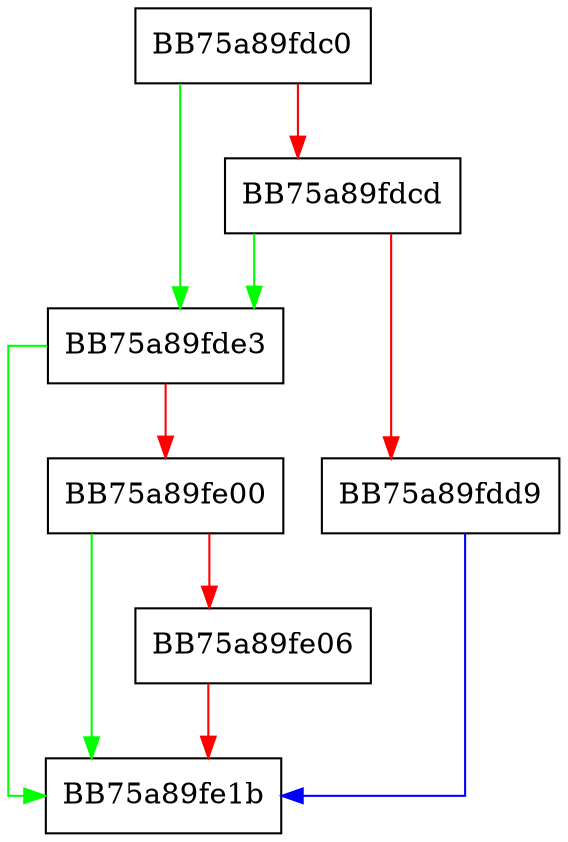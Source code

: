 digraph DlpCacheFileCloseCountEnd {
  node [shape="box"];
  graph [splines=ortho];
  BB75a89fdc0 -> BB75a89fde3 [color="green"];
  BB75a89fdc0 -> BB75a89fdcd [color="red"];
  BB75a89fdcd -> BB75a89fde3 [color="green"];
  BB75a89fdcd -> BB75a89fdd9 [color="red"];
  BB75a89fdd9 -> BB75a89fe1b [color="blue"];
  BB75a89fde3 -> BB75a89fe1b [color="green"];
  BB75a89fde3 -> BB75a89fe00 [color="red"];
  BB75a89fe00 -> BB75a89fe1b [color="green"];
  BB75a89fe00 -> BB75a89fe06 [color="red"];
  BB75a89fe06 -> BB75a89fe1b [color="red"];
}